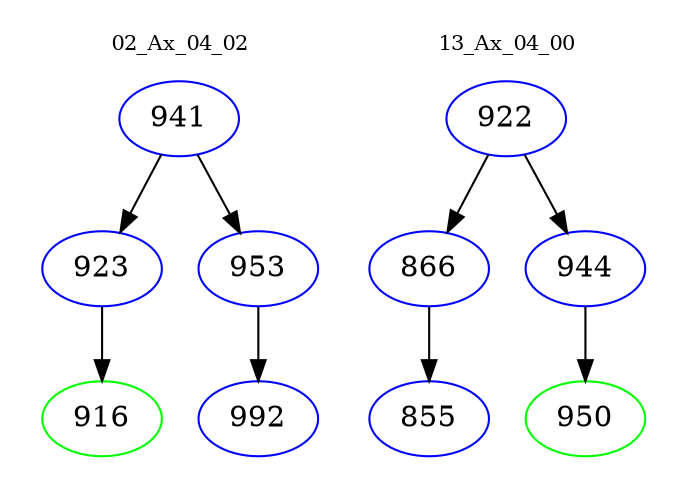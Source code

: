 digraph{
subgraph cluster_0 {
color = white
label = "02_Ax_04_02";
fontsize=10;
T0_941 [label="941", color="blue"]
T0_941 -> T0_923 [color="black"]
T0_923 [label="923", color="blue"]
T0_923 -> T0_916 [color="black"]
T0_916 [label="916", color="green"]
T0_941 -> T0_953 [color="black"]
T0_953 [label="953", color="blue"]
T0_953 -> T0_992 [color="black"]
T0_992 [label="992", color="blue"]
}
subgraph cluster_1 {
color = white
label = "13_Ax_04_00";
fontsize=10;
T1_922 [label="922", color="blue"]
T1_922 -> T1_866 [color="black"]
T1_866 [label="866", color="blue"]
T1_866 -> T1_855 [color="black"]
T1_855 [label="855", color="blue"]
T1_922 -> T1_944 [color="black"]
T1_944 [label="944", color="blue"]
T1_944 -> T1_950 [color="black"]
T1_950 [label="950", color="green"]
}
}
